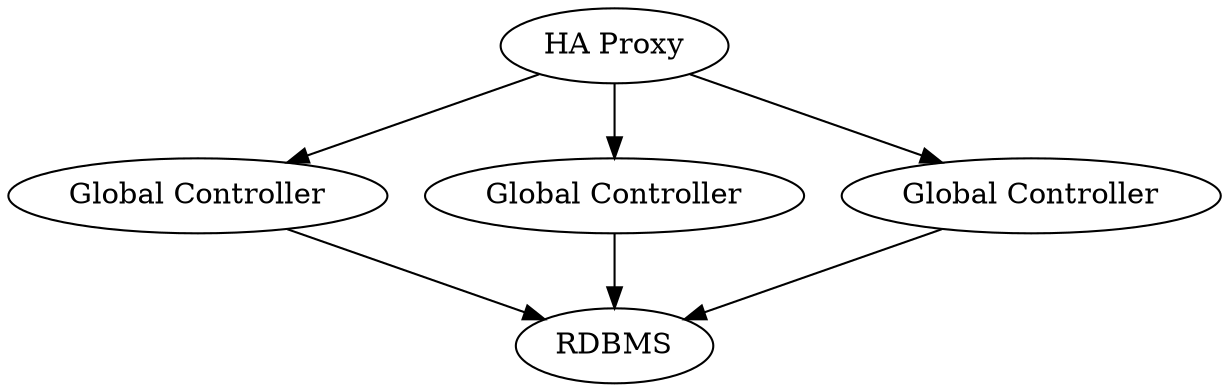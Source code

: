 digraph architecture {
  haproxy [ label = "HA Proxy" ];
  ukai1    [ label = "Global Controller" ];
  ukai2    [ label = "Global Controller" ];
  ukai3    [ label = "Global Controller" ];
  rdbms    [ label = "RDBMS" ];
  haproxy -> ukai1;
  haproxy -> ukai2;
  haproxy -> ukai3;
  ukai1 -> rdbms;
  ukai2 -> rdbms;
  ukai3 -> rdbms;
}
